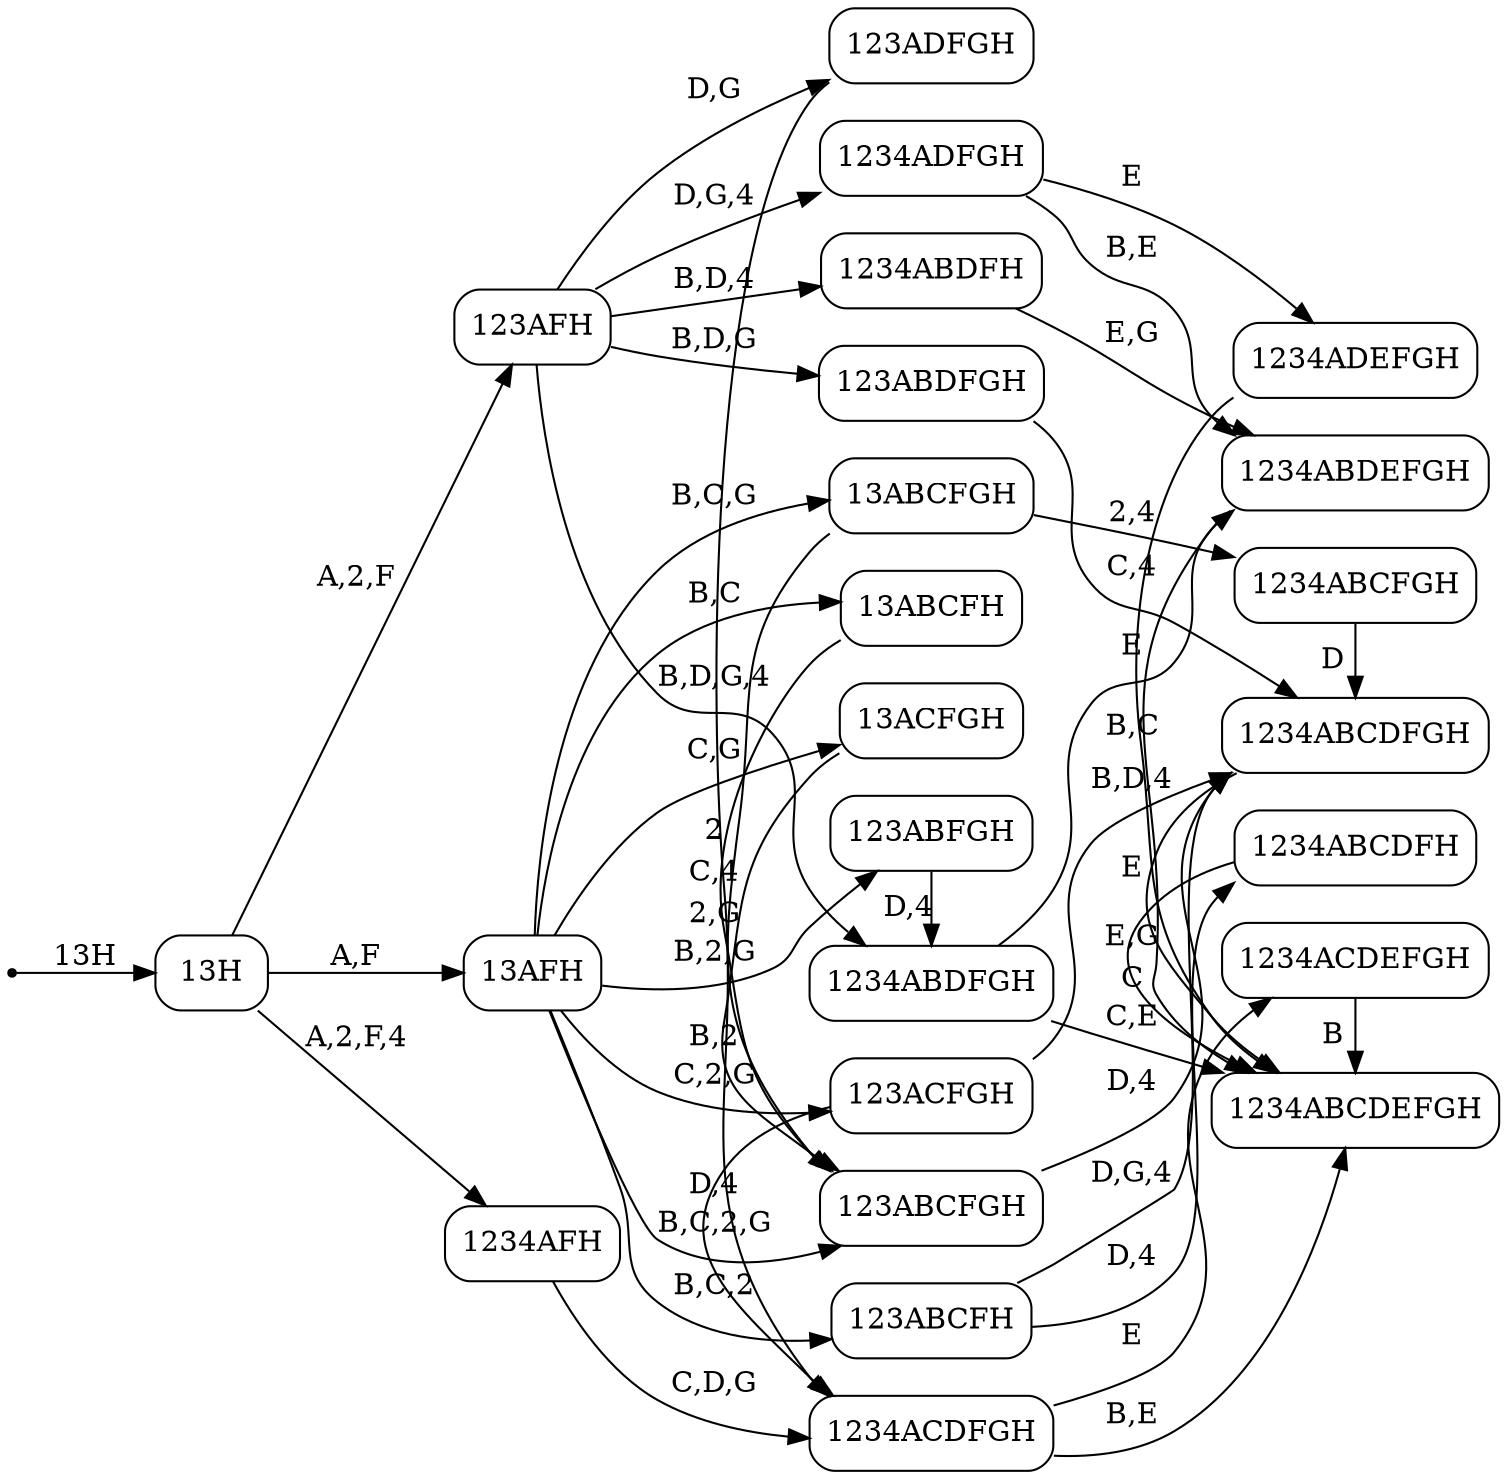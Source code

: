digraph G { 
	rankdir=LR
	root[shape=point]
	"13H"[shape = box, style=rounded]
	root -> "13H"[label="13H"]
	"1234AFH"[shape = box, style=rounded]
	"13H"->"1234AFH"[label="A,2,F,4"]
	"1234ACDFGH"[shape = box, style=rounded]
	"1234AFH"->"1234ACDFGH"[label="C,D,G"]
	"1234ABCDEFGH"[shape = box, style=rounded]
	"1234ACDFGH"->"1234ABCDEFGH"[label="B,E"]
	"123AFH"[shape = box, style=rounded]
	"13H"->"123AFH"[label="A,2,F"]
	"1234ABDFGH"[shape = box, style=rounded]
	"123AFH"->"1234ABDFGH"[label="B,D,G,4"]
	"1234ABDFGH"->"1234ABCDEFGH"[label="C,E"]
	"1234ACDEFGH"[shape = box, style=rounded]
	"1234ACDFGH"->"1234ACDEFGH"[label="E"]
	"1234ACDEFGH"->"1234ABCDEFGH"[label="B"]
	"13AFH"[shape = box, style=rounded]
	"13H"->"13AFH"[label="A,F"]
	"123ABCFGH"[shape = box, style=rounded]
	"13AFH"->"123ABCFGH"[label="B,C,2,G"]
	"1234ABCDFGH"[shape = box, style=rounded]
	"123ABCFGH"->"1234ABCDFGH"[label="D,4"]
	"1234ABCDFGH"->"1234ABCDEFGH"[label="E"]
	"123ABCFH"[shape = box, style=rounded]
	"13AFH"->"123ABCFH"[label="B,C,2"]
	"123ABCFH"->"1234ABCDFGH"[label="D,G,4"]
	"123ABDFGH"[shape = box, style=rounded]
	"123AFH"->"123ABDFGH"[label="B,D,G"]
	"123ABDFGH"->"1234ABCDFGH"[label="C,4"]
	"123ACFGH"[shape = box, style=rounded]
	"13AFH"->"123ACFGH"[label="C,2,G"]
	"123ACFGH"->"1234ABCDFGH"[label="B,D,4"]
	"1234ABDEFGH"[shape = box, style=rounded]
	"1234ABDFGH"->"1234ABDEFGH"[label="E"]
	"1234ABDEFGH"->"1234ABCDEFGH"[label="C"]
	"1234ABCDFH"[shape = box, style=rounded]
	"123ABCFH"->"1234ABCDFH"[label="D,4"]
	"1234ABCDFH"->"1234ABCDEFGH"[label="E,G"]
	"123ACFGH"->"1234ACDFGH"[label="D,4"]
	"13ABCFGH"[shape = box, style=rounded]
	"13AFH"->"13ABCFGH"[label="B,C,G"]
	"13ABCFGH"->"123ABCFGH"[label="2"]
	"1234ABCFGH"[shape = box, style=rounded]
	"13ABCFGH"->"1234ABCFGH"[label="2,4"]
	"1234ABCFGH"->"1234ABCDFGH"[label="D"]
	"1234ABDFH"[shape = box, style=rounded]
	"123AFH"->"1234ABDFH"[label="B,D,4"]
	"1234ABDFH"->"1234ABDEFGH"[label="E,G"]
	"1234ADFGH"[shape = box, style=rounded]
	"123AFH"->"1234ADFGH"[label="D,G,4"]
	"1234ADFGH"->"1234ABDEFGH"[label="B,E"]
	"123ADFGH"[shape = box, style=rounded]
	"123AFH"->"123ADFGH"[label="D,G"]
	"123ADFGH"->"1234ACDFGH"[label="C,4"]
	"13ABCFH"[shape = box, style=rounded]
	"13AFH"->"13ABCFH"[label="B,C"]
	"13ABCFH"->"123ABCFGH"[label="2,G"]
	"13ACFGH"[shape = box, style=rounded]
	"13AFH"->"13ACFGH"[label="C,G"]
	"13ACFGH"->"123ABCFGH"[label="B,2"]
	"1234ADEFGH"[shape = box, style=rounded]
	"1234ADFGH"->"1234ADEFGH"[label="E"]
	"1234ADEFGH"->"1234ABCDEFGH"[label="B,C"]
	"123ABFGH"[shape = box, style=rounded]
	"13AFH"->"123ABFGH"[label="B,2,G"]
	"123ABFGH"->"1234ABDFGH"[label="D,4"]
	{ rank=same "13H" }
	{ rank=same "1234AFH" "123AFH" "13AFH" }
	{ rank=same "1234ACDFGH" "1234ABDFGH" "123ABCFGH" "123ABCFH" "123ABDFGH" "123ACFGH" "13ABCFGH" "1234ABDFH" "1234ADFGH" "123ADFGH" "13ABCFH" "13ACFGH" "123ABFGH" }
	{ rank=same "1234ABCDEFGH" "1234ACDEFGH" "1234ABCDFGH" "1234ABDEFGH" "1234ABCDFH" "1234ABCFGH" "1234ADEFGH" }
}